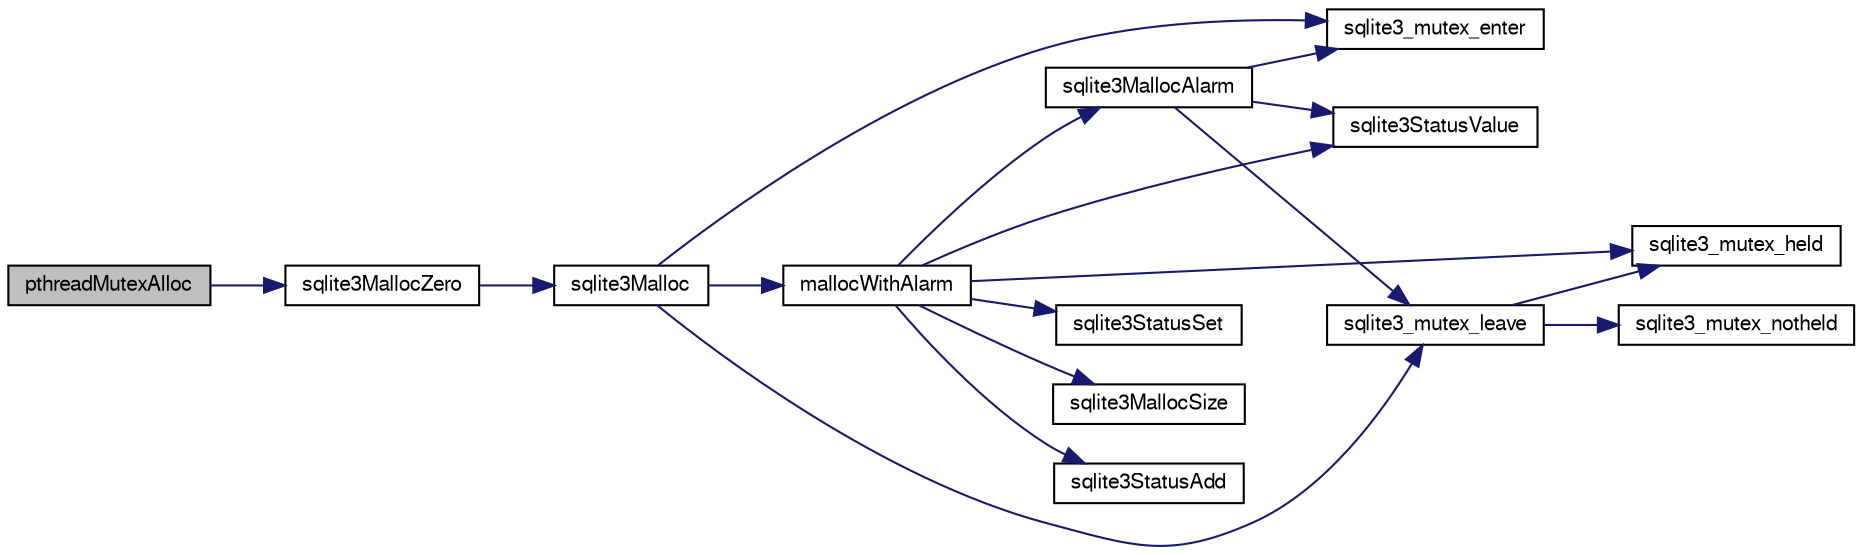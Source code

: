digraph "pthreadMutexAlloc"
{
  edge [fontname="FreeSans",fontsize="10",labelfontname="FreeSans",labelfontsize="10"];
  node [fontname="FreeSans",fontsize="10",shape=record];
  rankdir="LR";
  Node241173 [label="pthreadMutexAlloc",height=0.2,width=0.4,color="black", fillcolor="grey75", style="filled", fontcolor="black"];
  Node241173 -> Node241174 [color="midnightblue",fontsize="10",style="solid",fontname="FreeSans"];
  Node241174 [label="sqlite3MallocZero",height=0.2,width=0.4,color="black", fillcolor="white", style="filled",URL="$sqlite3_8c.html#ab3e07a30b9b5471f9f5e8f9cb7229934"];
  Node241174 -> Node241175 [color="midnightblue",fontsize="10",style="solid",fontname="FreeSans"];
  Node241175 [label="sqlite3Malloc",height=0.2,width=0.4,color="black", fillcolor="white", style="filled",URL="$sqlite3_8c.html#a361a2eaa846b1885f123abe46f5d8b2b"];
  Node241175 -> Node241176 [color="midnightblue",fontsize="10",style="solid",fontname="FreeSans"];
  Node241176 [label="sqlite3_mutex_enter",height=0.2,width=0.4,color="black", fillcolor="white", style="filled",URL="$sqlite3_8c.html#a1c12cde690bd89f104de5cbad12a6bf5"];
  Node241175 -> Node241177 [color="midnightblue",fontsize="10",style="solid",fontname="FreeSans"];
  Node241177 [label="mallocWithAlarm",height=0.2,width=0.4,color="black", fillcolor="white", style="filled",URL="$sqlite3_8c.html#ab070d5cf8e48ec8a6a43cf025d48598b"];
  Node241177 -> Node241178 [color="midnightblue",fontsize="10",style="solid",fontname="FreeSans"];
  Node241178 [label="sqlite3_mutex_held",height=0.2,width=0.4,color="black", fillcolor="white", style="filled",URL="$sqlite3_8c.html#acf77da68932b6bc163c5e68547ecc3e7"];
  Node241177 -> Node241179 [color="midnightblue",fontsize="10",style="solid",fontname="FreeSans"];
  Node241179 [label="sqlite3StatusSet",height=0.2,width=0.4,color="black", fillcolor="white", style="filled",URL="$sqlite3_8c.html#afec7586c01fcb5ea17dc9d7725a589d9"];
  Node241177 -> Node241180 [color="midnightblue",fontsize="10",style="solid",fontname="FreeSans"];
  Node241180 [label="sqlite3StatusValue",height=0.2,width=0.4,color="black", fillcolor="white", style="filled",URL="$sqlite3_8c.html#a30b8ac296c6e200c1fa57708d52c6ef6"];
  Node241177 -> Node241181 [color="midnightblue",fontsize="10",style="solid",fontname="FreeSans"];
  Node241181 [label="sqlite3MallocAlarm",height=0.2,width=0.4,color="black", fillcolor="white", style="filled",URL="$sqlite3_8c.html#ada66988e8471d1198f3219c062377508"];
  Node241181 -> Node241180 [color="midnightblue",fontsize="10",style="solid",fontname="FreeSans"];
  Node241181 -> Node241182 [color="midnightblue",fontsize="10",style="solid",fontname="FreeSans"];
  Node241182 [label="sqlite3_mutex_leave",height=0.2,width=0.4,color="black", fillcolor="white", style="filled",URL="$sqlite3_8c.html#a5838d235601dbd3c1fa993555c6bcc93"];
  Node241182 -> Node241178 [color="midnightblue",fontsize="10",style="solid",fontname="FreeSans"];
  Node241182 -> Node241183 [color="midnightblue",fontsize="10",style="solid",fontname="FreeSans"];
  Node241183 [label="sqlite3_mutex_notheld",height=0.2,width=0.4,color="black", fillcolor="white", style="filled",URL="$sqlite3_8c.html#a83967c837c1c000d3b5adcfaa688f5dc"];
  Node241181 -> Node241176 [color="midnightblue",fontsize="10",style="solid",fontname="FreeSans"];
  Node241177 -> Node241184 [color="midnightblue",fontsize="10",style="solid",fontname="FreeSans"];
  Node241184 [label="sqlite3MallocSize",height=0.2,width=0.4,color="black", fillcolor="white", style="filled",URL="$sqlite3_8c.html#acf5d2a5f35270bafb050bd2def576955"];
  Node241177 -> Node241185 [color="midnightblue",fontsize="10",style="solid",fontname="FreeSans"];
  Node241185 [label="sqlite3StatusAdd",height=0.2,width=0.4,color="black", fillcolor="white", style="filled",URL="$sqlite3_8c.html#afa029f93586aeab4cc85360905dae9cd"];
  Node241175 -> Node241182 [color="midnightblue",fontsize="10",style="solid",fontname="FreeSans"];
}

